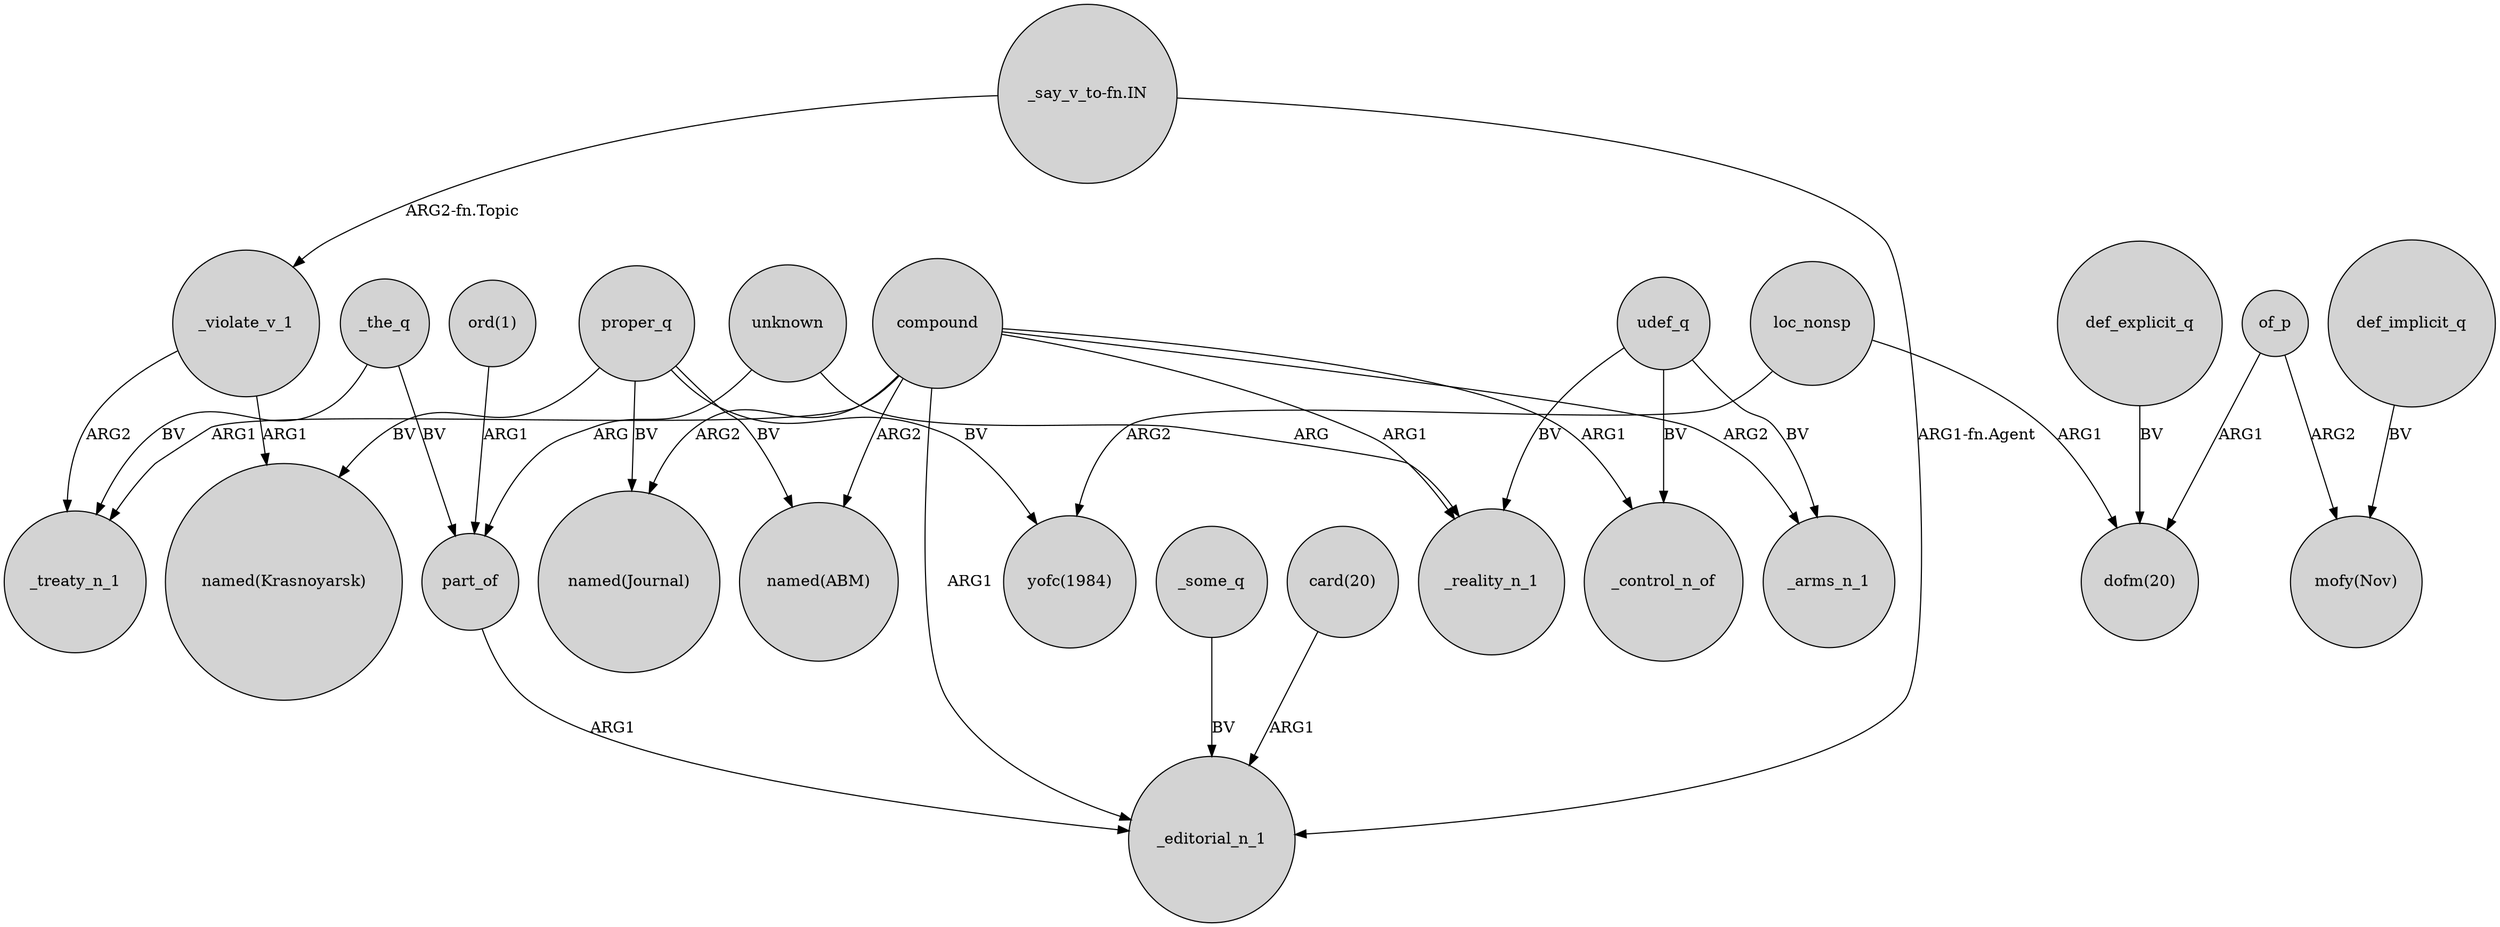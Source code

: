 digraph {
	node [shape=circle style=filled]
	unknown -> _reality_n_1 [label=ARG]
	proper_q -> "named(ABM)" [label=BV]
	part_of -> _editorial_n_1 [label=ARG1]
	compound -> _treaty_n_1 [label=ARG1]
	_the_q -> _treaty_n_1 [label=BV]
	"_say_v_to-fn.IN" -> _violate_v_1 [label="ARG2-fn.Topic"]
	of_p -> "dofm(20)" [label=ARG1]
	loc_nonsp -> "dofm(20)" [label=ARG1]
	udef_q -> _control_n_of [label=BV]
	proper_q -> "named(Krasnoyarsk)" [label=BV]
	compound -> _arms_n_1 [label=ARG2]
	"_say_v_to-fn.IN" -> _editorial_n_1 [label="ARG1-fn.Agent"]
	udef_q -> _reality_n_1 [label=BV]
	udef_q -> _arms_n_1 [label=BV]
	proper_q -> "yofc(1984)" [label=BV]
	compound -> "named(ABM)" [label=ARG2]
	compound -> _reality_n_1 [label=ARG1]
	_some_q -> _editorial_n_1 [label=BV]
	"card(20)" -> _editorial_n_1 [label=ARG1]
	compound -> _control_n_of [label=ARG1]
	_the_q -> part_of [label=BV]
	_violate_v_1 -> "named(Krasnoyarsk)" [label=ARG1]
	def_explicit_q -> "dofm(20)" [label=BV]
	compound -> "named(Journal)" [label=ARG2]
	unknown -> part_of [label=ARG]
	of_p -> "mofy(Nov)" [label=ARG2]
	compound -> _editorial_n_1 [label=ARG1]
	def_implicit_q -> "mofy(Nov)" [label=BV]
	proper_q -> "named(Journal)" [label=BV]
	"ord(1)" -> part_of [label=ARG1]
	_violate_v_1 -> _treaty_n_1 [label=ARG2]
	loc_nonsp -> "yofc(1984)" [label=ARG2]
}
